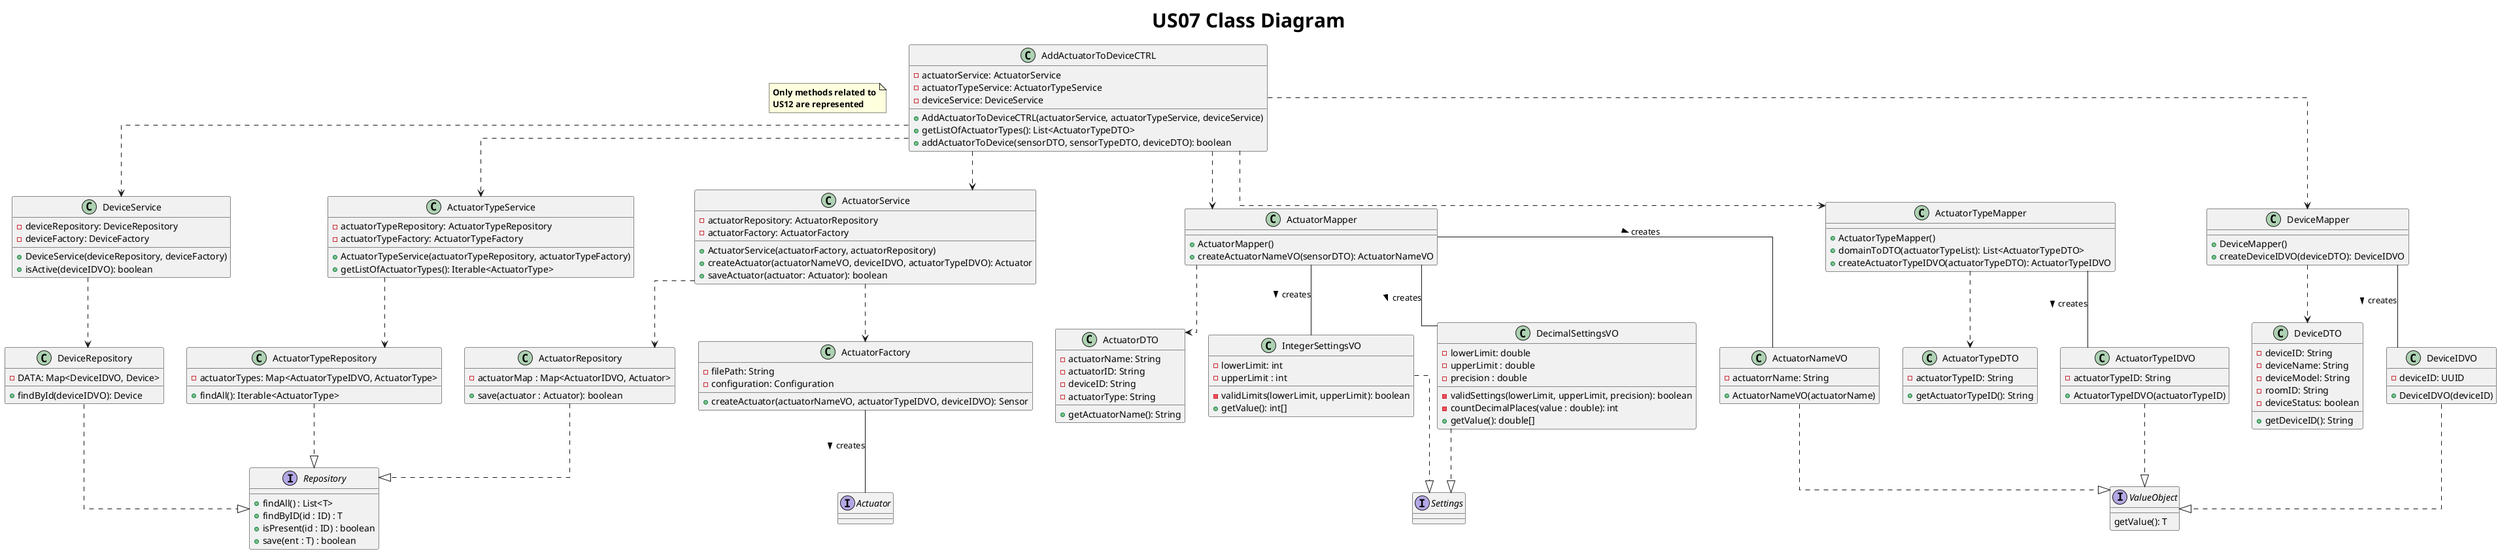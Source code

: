 @startuml

title <size: 30> US07 Class Diagram
note "<b>Only methods related to\n<b>US12 are represented" as N1
skinparam linetype ortho

       AddActuatorToDeviceCTRL ..> DeviceService
       AddActuatorToDeviceCTRL ..> ActuatorTypeService
       AddActuatorToDeviceCTRL ..> ActuatorMapper
       AddActuatorToDeviceCTRL ..> ActuatorTypeMapper
       AddActuatorToDeviceCTRL ..> DeviceMapper
       AddActuatorToDeviceCTRL ..> ActuatorService
       ActuatorService ..> ActuatorRepository
       ActuatorService ..> ActuatorFactory
       ActuatorTypeService ..> ActuatorTypeRepository
       ActuatorFactory -- Actuator : creates >
       DeviceMapper ..> DeviceDTO
       DeviceMapper -- DeviceIDVO : creates >
       ActuatorMapper ..> ActuatorDTO
       ActuatorMapper -- ActuatorNameVO : creates >
       ActuatorTypeMapper ..> ActuatorTypeDTO
       ActuatorTypeMapper -- ActuatorTypeIDVO : creates >
       DeviceService ..> DeviceRepository
       DeviceRepository ..|> Repository
       ActuatorRepository ..|> Repository
       ActuatorTypeRepository ..|> Repository
       ActuatorMapper -- IntegerSettingsVO : creates >
       ActuatorMapper -- DecimalSettingsVO : creates >
       IntegerSettingsVO ..|> Settings
       DecimalSettingsVO ..|> Settings
       ActuatorNameVO ..|> ValueObject
       ActuatorTypeIDVO ..|> ValueObject
       DeviceIDVO ..|> ValueObject



    class AddActuatorToDeviceCTRL{
        -actuatorService: ActuatorService
        -actuatorTypeService: ActuatorTypeService
        -deviceService: DeviceService
        +AddActuatorToDeviceCTRL(actuatorService, actuatorTypeService, deviceService)
        +getListOfActuatorTypes(): List<ActuatorTypeDTO>
        +addActuatorToDevice(sensorDTO, sensorTypeDTO, deviceDTO): boolean
    }

    class ActuatorTypeService{
        -actuatorTypeRepository: ActuatorTypeRepository
        -actuatorTypeFactory: ActuatorTypeFactory
        +ActuatorTypeService(actuatorTypeRepository, actuatorTypeFactory)
        +getListOfActuatorTypes(): Iterable<ActuatorType>
    }

    class ActuatorTypeRepository{
        -actuatorTypes: Map<ActuatorTypeIDVO, ActuatorType>
        +findAll(): Iterable<ActuatorType>
    }

    class ActuatorService{
        -actuatorRepository: ActuatorRepository
        -actuatorFactory: ActuatorFactory
        +ActuatorService(actuatorFactory, actuatorRepository)
        +createActuator(actuatorNameVO, deviceIDVO, actuatorTypeIDVO): Actuator
        +saveActuator(actuator: Actuator): boolean
    }

    class ActuatorRepository{
        -actuatorMap : Map<ActuatorIDVO, Actuator>
        +save(actuator : Actuator): boolean
    }

    class ActuatorFactory{
        -filePath: String
        -configuration: Configuration
        +createActuator(actuatorNameVO, actuatorTypeIDVO, deviceIDVO): Sensor
    }

    class ActuatorMapper{
        +ActuatorMapper()
        +createActuatorNameVO(sensorDTO): ActuatorNameVO
    }

    class ActuatorTypeMapper{
        +ActuatorTypeMapper()
        +domainToDTO(actuatorTypeList): List<ActuatorTypeDTO>
        +createActuatorTypeIDVO(actuatorTypeDTO): ActuatorTypeIDVO
    }

    class DeviceMapper{
        +DeviceMapper()
        +createDeviceIDVO(deviceDTO): DeviceIDVO
    }

    class DeviceService{
        -deviceRepository: DeviceRepository
        -deviceFactory: DeviceFactory
        +DeviceService(deviceRepository, deviceFactory)
        +isActive(deviceIDVO): boolean
    }

    class DeviceRepository{
        -DATA: Map<DeviceIDVO, Device>
        +findById(deviceIDVO): Device
    }

    class ActuatorDTO{
        -actuatorName: String
        -actuatorID: String
        -deviceID: String
        -actuatorType: String
        +getActuatorName(): String
    }

    class ActuatorTypeDTO{
        -actuatorTypeID: String
        +getActuatorTypeID(): String
    }

    class DeviceDTO{
        -deviceID: String
        -deviceName: String
        -deviceModel: String
        -roomID: String
        -deviceStatus: boolean
        +getDeviceID(): String
    }

    interface Repository{
        + findAll() : List<T>
        + findByID(id : ID) : T
        + isPresent(id : ID) : boolean
        + save(ent : T) : boolean
    }

    class ActuatorNameVO{
            -actuatorrName: String
            +ActuatorNameVO(actuatorName)
        }

        class ActuatorTypeIDVO{
            -actuatorTypeID: String
            +ActuatorTypeIDVO(actuatorTypeID)
        }

        class DeviceIDVO{
            -deviceID: UUID
            +DeviceIDVO(deviceID)
        }

        class IntegerSettingsVO{
        -lowerLimit: int
        -upperLimit : int
        -validLimits(lowerLimit, upperLimit): boolean
        +getValue(): int[]
        }

        class DecimalSettingsVO{
        -lowerLimit: double
        -upperLimit : double
        -precision : double
        -validSettings(lowerLimit, upperLimit, precision): boolean
        -countDecimalPlaces(value : double): int
        +getValue(): double[]
        }


    interface Actuator{

    }

    interface Settings{

    }

    interface ValueObject{
    getValue(): T
    }




@enduml